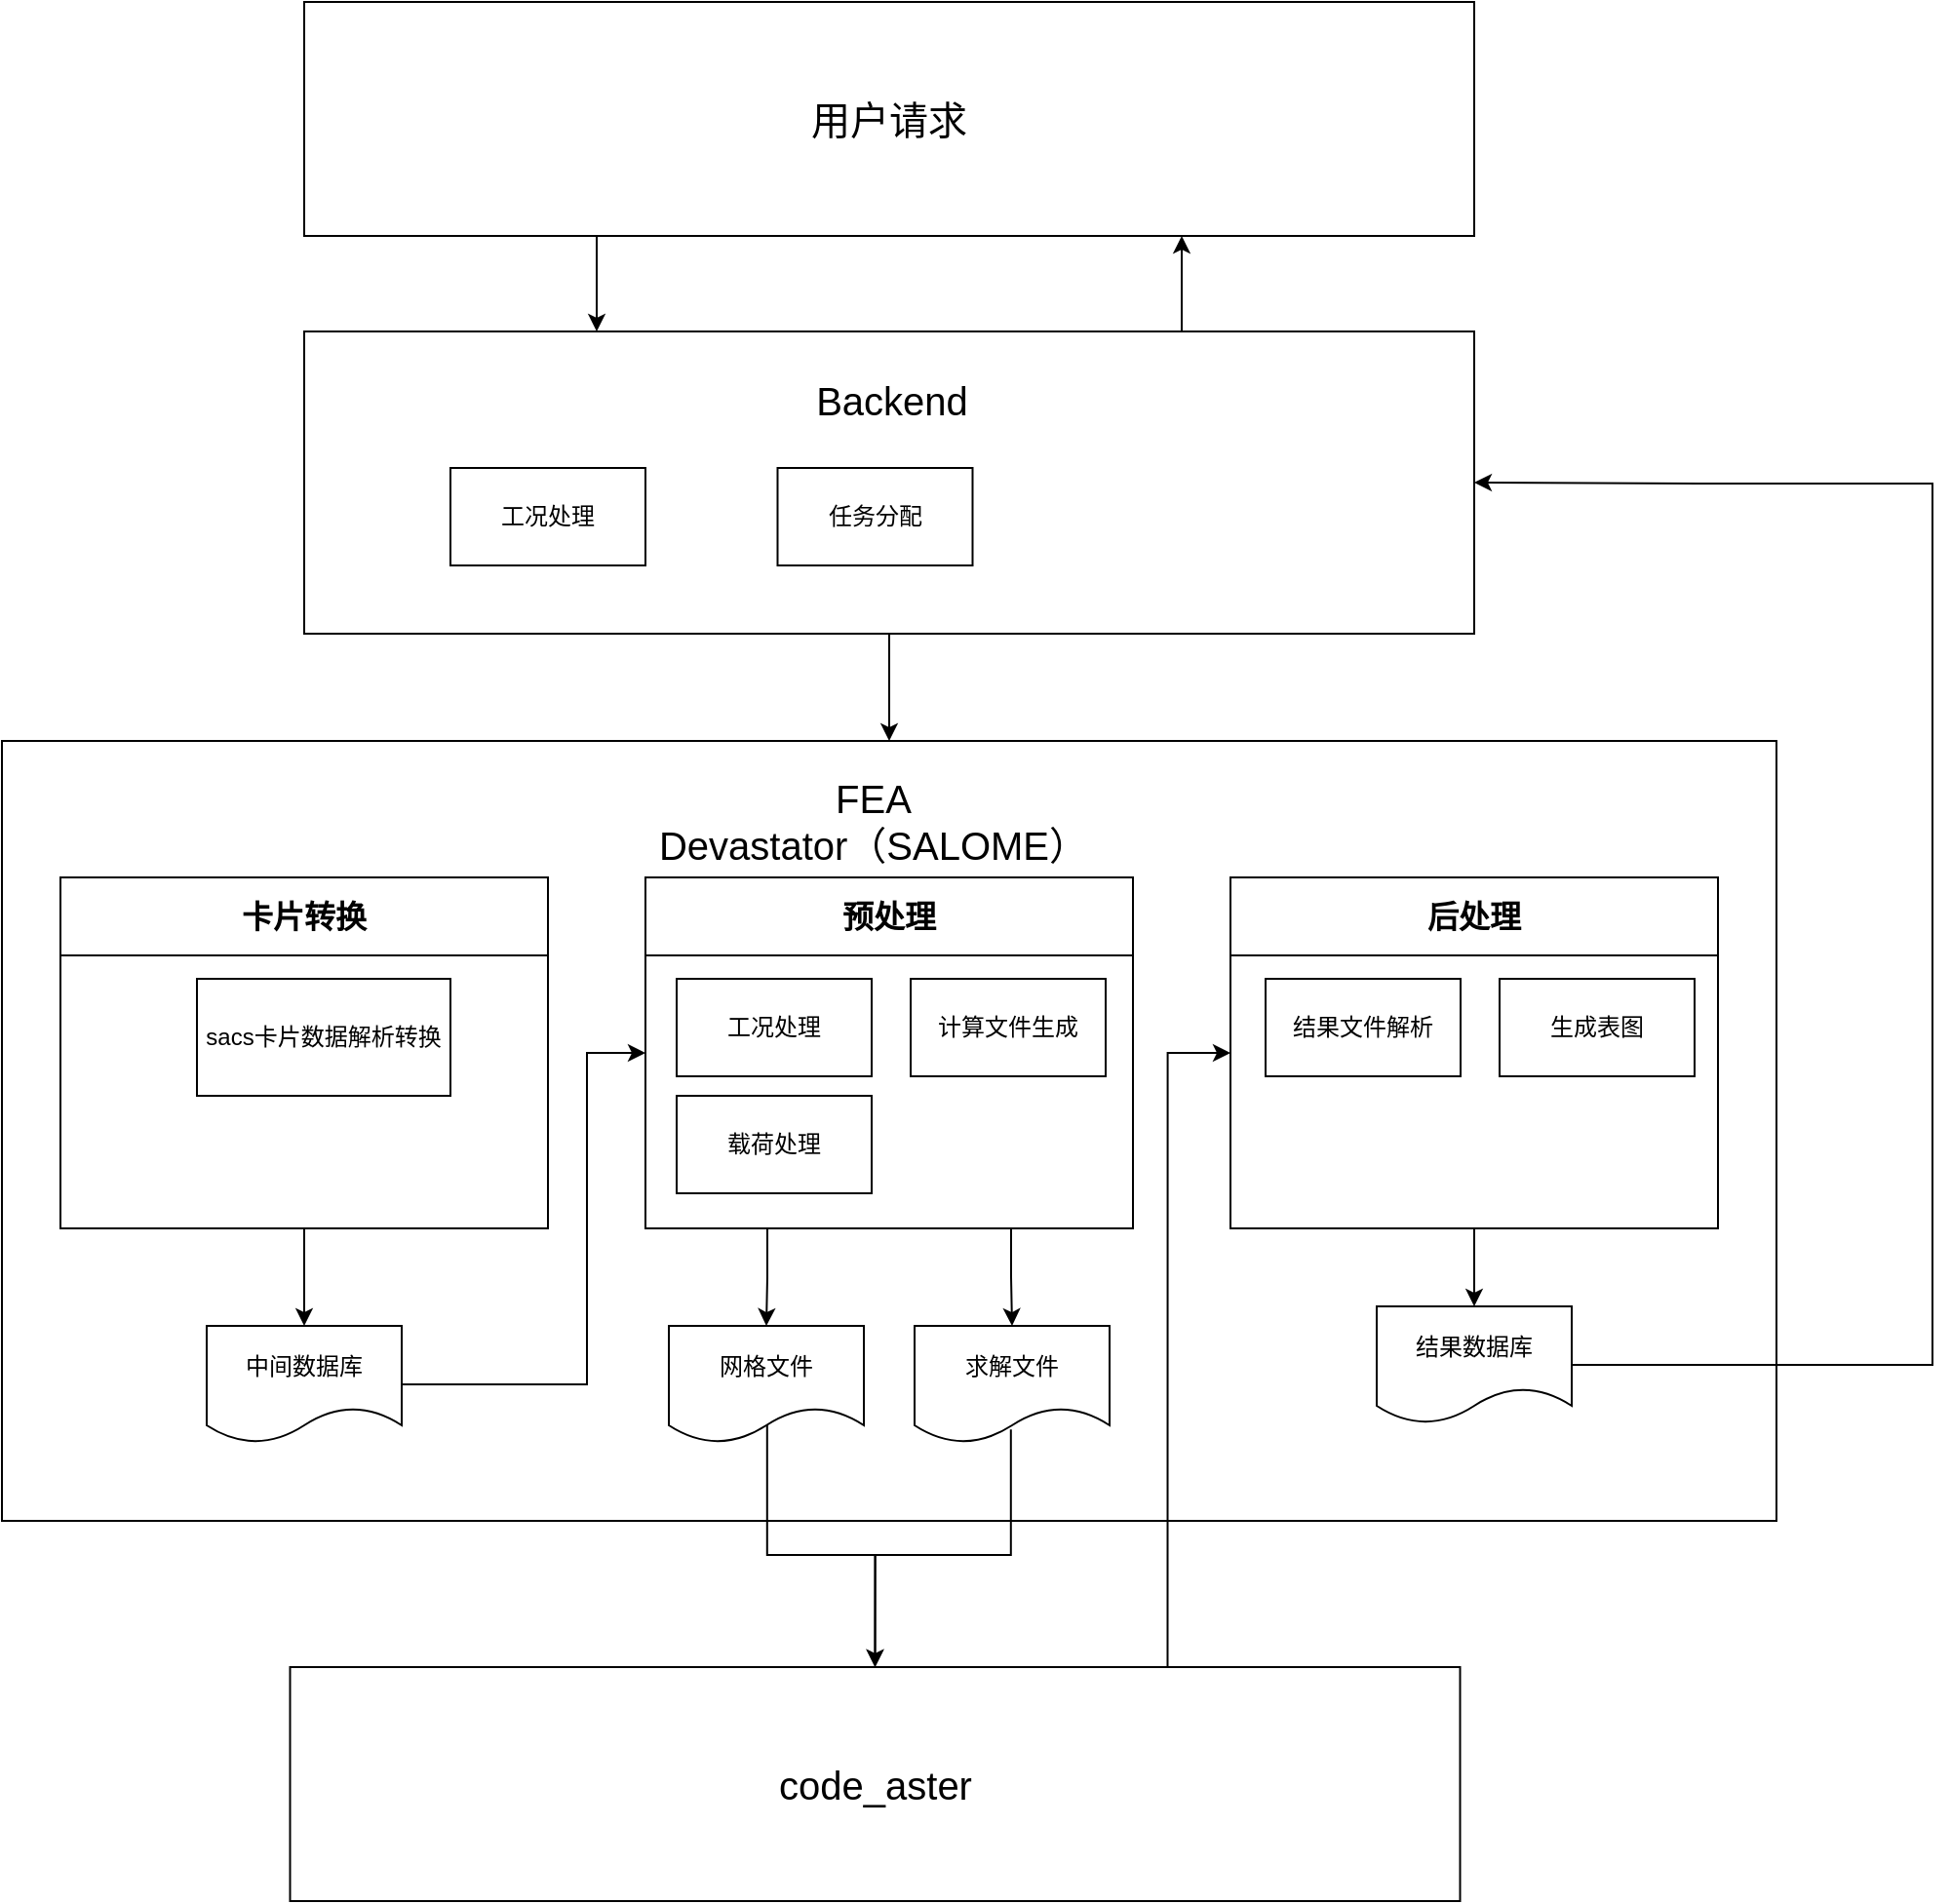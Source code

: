 <mxfile version="28.2.0">
  <diagram name="Page-1" id="74e2e168-ea6b-b213-b513-2b3c1d86103e">
    <mxGraphModel dx="1827" dy="1893" grid="1" gridSize="10" guides="1" tooltips="1" connect="1" arrows="1" fold="1" page="1" pageScale="1" pageWidth="1100" pageHeight="850" background="none" math="0" shadow="0">
      <root>
        <mxCell id="0" />
        <mxCell id="1" parent="0" />
        <mxCell id="9iy6A6iOUr_-d6wuEB2l-59" value="" style="rounded=0;whiteSpace=wrap;html=1;" vertex="1" parent="1">
          <mxGeometry x="1155" y="409" width="910" height="400" as="geometry" />
        </mxCell>
        <mxCell id="9iy6A6iOUr_-d6wuEB2l-44" style="edgeStyle=orthogonalEdgeStyle;rounded=0;orthogonalLoop=1;jettySize=auto;html=1;exitX=0.5;exitY=1;exitDx=0;exitDy=0;entryX=0.5;entryY=0;entryDx=0;entryDy=0;" edge="1" parent="1" source="9iy6A6iOUr_-d6wuEB2l-38" target="9iy6A6iOUr_-d6wuEB2l-43">
          <mxGeometry relative="1" as="geometry" />
        </mxCell>
        <mxCell id="9iy6A6iOUr_-d6wuEB2l-38" value="卡片转换" style="swimlane;whiteSpace=wrap;html=1;startSize=40;fontSize=16;" vertex="1" parent="1">
          <mxGeometry x="1185" y="479" width="250" height="180" as="geometry" />
        </mxCell>
        <mxCell id="9iy6A6iOUr_-d6wuEB2l-48" value="sacs卡片数据解析转换" style="rounded=0;whiteSpace=wrap;html=1;flipV=0;flipH=1;" vertex="1" parent="9iy6A6iOUr_-d6wuEB2l-38">
          <mxGeometry x="70" y="52" width="130" height="60" as="geometry" />
        </mxCell>
        <mxCell id="9iy6A6iOUr_-d6wuEB2l-54" style="edgeStyle=orthogonalEdgeStyle;rounded=0;orthogonalLoop=1;jettySize=auto;html=1;exitX=0.25;exitY=1;exitDx=0;exitDy=0;entryX=0.5;entryY=0;entryDx=0;entryDy=0;" edge="1" parent="1" source="9iy6A6iOUr_-d6wuEB2l-39" target="9iy6A6iOUr_-d6wuEB2l-45">
          <mxGeometry relative="1" as="geometry" />
        </mxCell>
        <mxCell id="9iy6A6iOUr_-d6wuEB2l-39" value="预处理" style="swimlane;whiteSpace=wrap;html=1;startSize=40;fontSize=16;" vertex="1" parent="1">
          <mxGeometry x="1485" y="479" width="250" height="180" as="geometry" />
        </mxCell>
        <mxCell id="9iy6A6iOUr_-d6wuEB2l-50" value="载荷处理" style="rounded=0;whiteSpace=wrap;html=1;" vertex="1" parent="9iy6A6iOUr_-d6wuEB2l-39">
          <mxGeometry x="16" y="112" width="100" height="50" as="geometry" />
        </mxCell>
        <mxCell id="9iy6A6iOUr_-d6wuEB2l-49" value="工况处理" style="rounded=0;whiteSpace=wrap;html=1;flipV=0;flipH=1;" vertex="1" parent="9iy6A6iOUr_-d6wuEB2l-39">
          <mxGeometry x="16" y="52" width="100" height="50" as="geometry" />
        </mxCell>
        <mxCell id="9iy6A6iOUr_-d6wuEB2l-51" value="计算文件生成" style="rounded=0;whiteSpace=wrap;html=1;flipV=0;flipH=1;" vertex="1" parent="9iy6A6iOUr_-d6wuEB2l-39">
          <mxGeometry x="136" y="52" width="100" height="50" as="geometry" />
        </mxCell>
        <mxCell id="9iy6A6iOUr_-d6wuEB2l-56" style="edgeStyle=orthogonalEdgeStyle;rounded=0;orthogonalLoop=1;jettySize=auto;html=1;exitX=0.5;exitY=1;exitDx=0;exitDy=0;entryX=0.5;entryY=0;entryDx=0;entryDy=0;" edge="1" parent="1" source="9iy6A6iOUr_-d6wuEB2l-40" target="9iy6A6iOUr_-d6wuEB2l-47">
          <mxGeometry relative="1" as="geometry" />
        </mxCell>
        <mxCell id="9iy6A6iOUr_-d6wuEB2l-40" value="后处理" style="swimlane;whiteSpace=wrap;html=1;startSize=40;fontSize=16;" vertex="1" parent="1">
          <mxGeometry x="1785" y="479" width="250" height="180" as="geometry" />
        </mxCell>
        <mxCell id="9iy6A6iOUr_-d6wuEB2l-52" value="结果文件解析" style="rounded=0;whiteSpace=wrap;html=1;flipV=0;flipH=1;" vertex="1" parent="9iy6A6iOUr_-d6wuEB2l-40">
          <mxGeometry x="18" y="52" width="100" height="50" as="geometry" />
        </mxCell>
        <mxCell id="9iy6A6iOUr_-d6wuEB2l-53" value="生成表图" style="rounded=0;whiteSpace=wrap;html=1;flipV=0;flipH=1;" vertex="1" parent="9iy6A6iOUr_-d6wuEB2l-40">
          <mxGeometry x="138" y="52" width="100" height="50" as="geometry" />
        </mxCell>
        <mxCell id="9iy6A6iOUr_-d6wuEB2l-58" style="edgeStyle=orthogonalEdgeStyle;rounded=0;orthogonalLoop=1;jettySize=auto;html=1;entryX=0;entryY=0.5;entryDx=0;entryDy=0;" edge="1" parent="1" source="9iy6A6iOUr_-d6wuEB2l-43" target="9iy6A6iOUr_-d6wuEB2l-39">
          <mxGeometry relative="1" as="geometry">
            <Array as="points">
              <mxPoint x="1455" y="739" />
              <mxPoint x="1455" y="569" />
            </Array>
          </mxGeometry>
        </mxCell>
        <mxCell id="9iy6A6iOUr_-d6wuEB2l-43" value="中间数据库" style="shape=document;whiteSpace=wrap;html=1;boundedLbl=1;" vertex="1" parent="1">
          <mxGeometry x="1260" y="709" width="100" height="60" as="geometry" />
        </mxCell>
        <mxCell id="9iy6A6iOUr_-d6wuEB2l-67" style="edgeStyle=orthogonalEdgeStyle;rounded=0;orthogonalLoop=1;jettySize=auto;html=1;entryX=0.5;entryY=0;entryDx=0;entryDy=0;exitX=0.504;exitY=0.837;exitDx=0;exitDy=0;exitPerimeter=0;" edge="1" parent="1" source="9iy6A6iOUr_-d6wuEB2l-45" target="9iy6A6iOUr_-d6wuEB2l-61">
          <mxGeometry relative="1" as="geometry" />
        </mxCell>
        <mxCell id="9iy6A6iOUr_-d6wuEB2l-45" value="网格文件" style="shape=document;whiteSpace=wrap;html=1;boundedLbl=1;" vertex="1" parent="1">
          <mxGeometry x="1497" y="709" width="100" height="60" as="geometry" />
        </mxCell>
        <mxCell id="9iy6A6iOUr_-d6wuEB2l-68" style="edgeStyle=orthogonalEdgeStyle;rounded=0;orthogonalLoop=1;jettySize=auto;html=1;entryX=0.5;entryY=0;entryDx=0;entryDy=0;exitX=0.494;exitY=0.885;exitDx=0;exitDy=0;exitPerimeter=0;" edge="1" parent="1" source="9iy6A6iOUr_-d6wuEB2l-46" target="9iy6A6iOUr_-d6wuEB2l-61">
          <mxGeometry relative="1" as="geometry">
            <mxPoint x="1673" y="769" as="sourcePoint" />
          </mxGeometry>
        </mxCell>
        <mxCell id="9iy6A6iOUr_-d6wuEB2l-46" value="求解文件" style="shape=document;whiteSpace=wrap;html=1;boundedLbl=1;" vertex="1" parent="1">
          <mxGeometry x="1623" y="709" width="100" height="60" as="geometry" />
        </mxCell>
        <mxCell id="9iy6A6iOUr_-d6wuEB2l-72" style="edgeStyle=orthogonalEdgeStyle;rounded=0;orthogonalLoop=1;jettySize=auto;html=1;entryX=1;entryY=0.5;entryDx=0;entryDy=0;" edge="1" parent="1" source="9iy6A6iOUr_-d6wuEB2l-47" target="9iy6A6iOUr_-d6wuEB2l-66">
          <mxGeometry relative="1" as="geometry">
            <Array as="points">
              <mxPoint x="2145" y="729" />
              <mxPoint x="2145" y="277" />
              <mxPoint x="2025" y="277" />
            </Array>
          </mxGeometry>
        </mxCell>
        <mxCell id="9iy6A6iOUr_-d6wuEB2l-47" value="结果数据库" style="shape=document;whiteSpace=wrap;html=1;boundedLbl=1;" vertex="1" parent="1">
          <mxGeometry x="1860" y="699" width="100" height="60" as="geometry" />
        </mxCell>
        <mxCell id="9iy6A6iOUr_-d6wuEB2l-55" style="edgeStyle=orthogonalEdgeStyle;rounded=0;orthogonalLoop=1;jettySize=auto;html=1;exitX=0.75;exitY=1;exitDx=0;exitDy=0;entryX=0.5;entryY=0;entryDx=0;entryDy=0;" edge="1" parent="1" source="9iy6A6iOUr_-d6wuEB2l-39" target="9iy6A6iOUr_-d6wuEB2l-46">
          <mxGeometry relative="1" as="geometry" />
        </mxCell>
        <mxCell id="9iy6A6iOUr_-d6wuEB2l-60" value="FEA&lt;div&gt;Devastator（SALOME）&lt;/div&gt;" style="text;html=1;align=center;verticalAlign=middle;whiteSpace=wrap;rounded=0;labelBorderColor=none;fontSize=20;strokeColor=none;" vertex="1" parent="1">
          <mxGeometry x="1376.5" y="415" width="450" height="70" as="geometry" />
        </mxCell>
        <mxCell id="9iy6A6iOUr_-d6wuEB2l-65" style="edgeStyle=orthogonalEdgeStyle;rounded=0;orthogonalLoop=1;jettySize=auto;html=1;entryX=0;entryY=0.5;entryDx=0;entryDy=0;exitX=0.75;exitY=0;exitDx=0;exitDy=0;" edge="1" parent="1" source="9iy6A6iOUr_-d6wuEB2l-61" target="9iy6A6iOUr_-d6wuEB2l-40">
          <mxGeometry relative="1" as="geometry">
            <mxPoint x="1775" y="869" as="sourcePoint" />
            <Array as="points">
              <mxPoint x="1753" y="569" />
            </Array>
          </mxGeometry>
        </mxCell>
        <mxCell id="9iy6A6iOUr_-d6wuEB2l-61" value="code_aster" style="rounded=0;whiteSpace=wrap;html=1;labelBorderColor=none;fontSize=20;" vertex="1" parent="1">
          <mxGeometry x="1302.75" y="884" width="600" height="120" as="geometry" />
        </mxCell>
        <mxCell id="9iy6A6iOUr_-d6wuEB2l-70" style="edgeStyle=orthogonalEdgeStyle;rounded=0;orthogonalLoop=1;jettySize=auto;html=1;entryX=0.5;entryY=0;entryDx=0;entryDy=0;" edge="1" parent="1" source="9iy6A6iOUr_-d6wuEB2l-66" target="9iy6A6iOUr_-d6wuEB2l-59">
          <mxGeometry relative="1" as="geometry" />
        </mxCell>
        <mxCell id="9iy6A6iOUr_-d6wuEB2l-74" style="edgeStyle=orthogonalEdgeStyle;rounded=0;orthogonalLoop=1;jettySize=auto;html=1;exitX=0.75;exitY=0;exitDx=0;exitDy=0;entryX=0.75;entryY=1;entryDx=0;entryDy=0;" edge="1" parent="1" source="9iy6A6iOUr_-d6wuEB2l-66" target="9iy6A6iOUr_-d6wuEB2l-71">
          <mxGeometry relative="1" as="geometry" />
        </mxCell>
        <mxCell id="9iy6A6iOUr_-d6wuEB2l-66" value="" style="rounded=0;whiteSpace=wrap;html=1;labelBorderColor=none;fontSize=20;" vertex="1" parent="1">
          <mxGeometry x="1310" y="199" width="600" height="155" as="geometry" />
        </mxCell>
        <mxCell id="9iy6A6iOUr_-d6wuEB2l-73" style="edgeStyle=orthogonalEdgeStyle;rounded=0;orthogonalLoop=1;jettySize=auto;html=1;exitX=0.25;exitY=1;exitDx=0;exitDy=0;entryX=0.25;entryY=0;entryDx=0;entryDy=0;" edge="1" parent="1" source="9iy6A6iOUr_-d6wuEB2l-71" target="9iy6A6iOUr_-d6wuEB2l-66">
          <mxGeometry relative="1" as="geometry" />
        </mxCell>
        <mxCell id="9iy6A6iOUr_-d6wuEB2l-71" value="用户请求" style="rounded=0;whiteSpace=wrap;html=1;labelBorderColor=none;fontSize=20;" vertex="1" parent="1">
          <mxGeometry x="1310" y="30" width="600" height="120" as="geometry" />
        </mxCell>
        <mxCell id="9iy6A6iOUr_-d6wuEB2l-75" value="Backend" style="text;html=1;align=center;verticalAlign=middle;whiteSpace=wrap;rounded=0;labelBorderColor=none;fontSize=20;strokeColor=none;" vertex="1" parent="1">
          <mxGeometry x="1436.5" y="209" width="348.5" height="50" as="geometry" />
        </mxCell>
        <mxCell id="9iy6A6iOUr_-d6wuEB2l-76" value="工况处理" style="rounded=0;whiteSpace=wrap;html=1;flipV=0;flipH=1;" vertex="1" parent="1">
          <mxGeometry x="1385" y="269" width="100" height="50" as="geometry" />
        </mxCell>
        <mxCell id="9iy6A6iOUr_-d6wuEB2l-77" value="任务分配" style="rounded=0;whiteSpace=wrap;html=1;flipV=0;flipH=1;" vertex="1" parent="1">
          <mxGeometry x="1552.75" y="269" width="100" height="50" as="geometry" />
        </mxCell>
      </root>
    </mxGraphModel>
  </diagram>
</mxfile>
